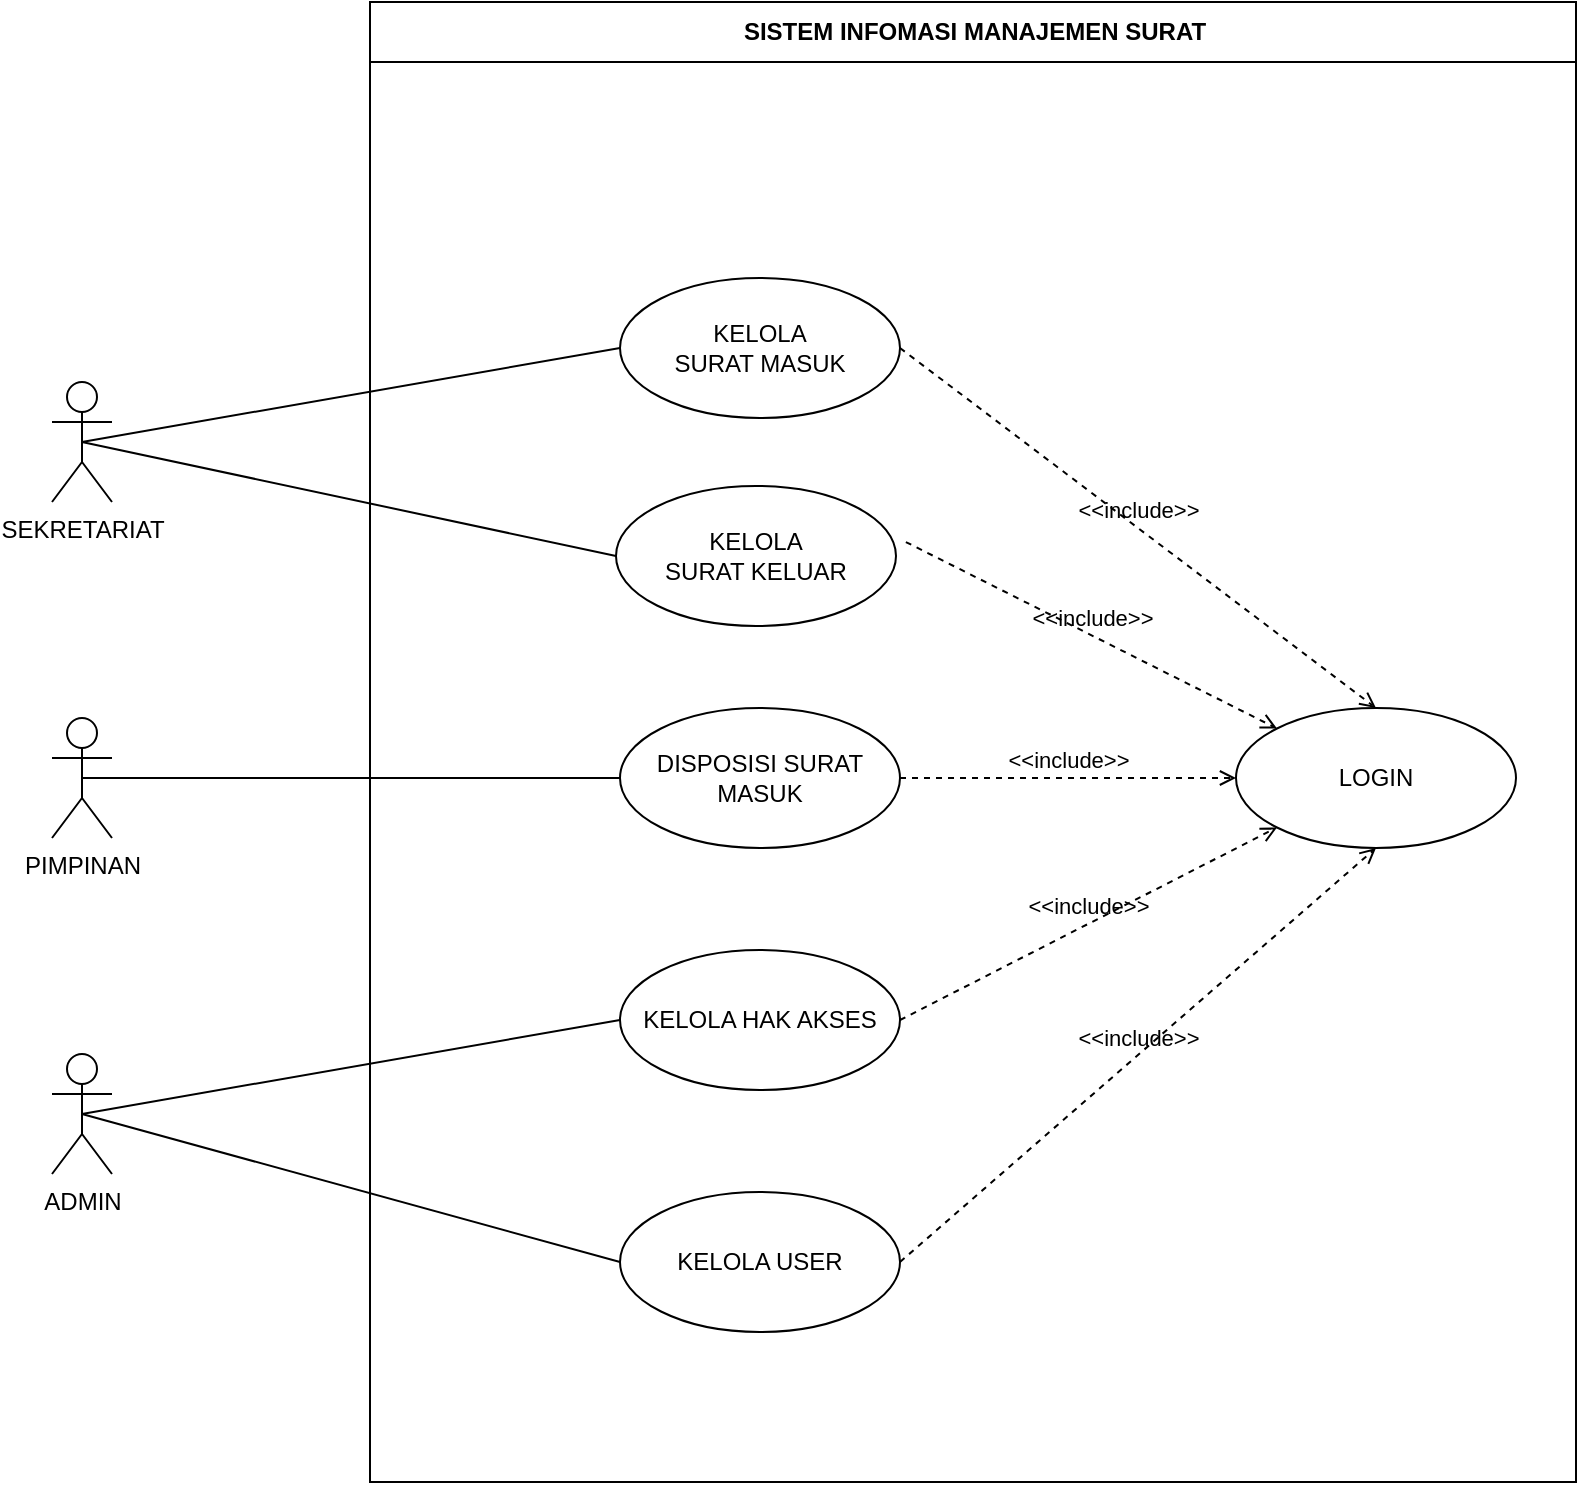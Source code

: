<mxfile version="20.1.1" type="github">
  <diagram id="ENKg4sMpYyLe6CqvI0Q1" name="Page-2">
    <mxGraphModel dx="1566" dy="1096" grid="0" gridSize="10" guides="1" tooltips="1" connect="1" arrows="1" fold="1" page="0" pageScale="1" pageWidth="850" pageHeight="1100" math="0" shadow="0">
      <root>
        <mxCell id="0" />
        <mxCell id="1" parent="0" />
        <mxCell id="kKK-9EgUeei59JqBfIfj-16" value="SISTEM INFOMASI MANAJEMEN SURAT" style="swimlane;fontStyle=1;align=center;horizontal=1;startSize=30;collapsible=0;html=1;" parent="1" vertex="1">
          <mxGeometry x="194" y="-50" width="603" height="740" as="geometry" />
        </mxCell>
        <mxCell id="kKK-9EgUeei59JqBfIfj-40" value="&lt;div&gt;KELOLA &lt;br&gt;&lt;/div&gt;&lt;div&gt;SURAT MASUK&lt;/div&gt;" style="ellipse;whiteSpace=wrap;html=1;fillColor=none;strokeColor=default;" parent="kKK-9EgUeei59JqBfIfj-16" vertex="1">
          <mxGeometry x="125" y="138" width="140" height="70" as="geometry" />
        </mxCell>
        <mxCell id="kKK-9EgUeei59JqBfIfj-41" value="&lt;div&gt;KELOLA&lt;/div&gt;&lt;div&gt;SURAT KELUAR&lt;/div&gt;" style="ellipse;whiteSpace=wrap;html=1;fillColor=none;strokeColor=default;" parent="kKK-9EgUeei59JqBfIfj-16" vertex="1">
          <mxGeometry x="123" y="242" width="140" height="70" as="geometry" />
        </mxCell>
        <mxCell id="kKK-9EgUeei59JqBfIfj-30" value="DISPOSISI SURAT MASUK" style="ellipse;whiteSpace=wrap;html=1;fillColor=none;strokeColor=default;" parent="kKK-9EgUeei59JqBfIfj-16" vertex="1">
          <mxGeometry x="125" y="353" width="140" height="70" as="geometry" />
        </mxCell>
        <mxCell id="kKK-9EgUeei59JqBfIfj-52" value="KELOLA HAK AKSES" style="ellipse;whiteSpace=wrap;html=1;fillColor=none;strokeColor=default;" parent="kKK-9EgUeei59JqBfIfj-16" vertex="1">
          <mxGeometry x="125" y="474" width="140" height="70" as="geometry" />
        </mxCell>
        <mxCell id="kKK-9EgUeei59JqBfIfj-53" value="KELOLA USER" style="ellipse;whiteSpace=wrap;html=1;fillColor=none;strokeColor=default;" parent="kKK-9EgUeei59JqBfIfj-16" vertex="1">
          <mxGeometry x="125" y="595" width="140" height="70" as="geometry" />
        </mxCell>
        <mxCell id="kKK-9EgUeei59JqBfIfj-34" value="LOGIN" style="ellipse;whiteSpace=wrap;html=1;fillColor=none;strokeColor=default;" parent="kKK-9EgUeei59JqBfIfj-16" vertex="1">
          <mxGeometry x="433" y="353" width="140" height="70" as="geometry" />
        </mxCell>
        <mxCell id="kKK-9EgUeei59JqBfIfj-36" value="&amp;lt;&amp;lt;include&amp;gt;&amp;gt;" style="edgeStyle=none;html=1;endArrow=open;verticalAlign=bottom;dashed=1;labelBackgroundColor=none;rounded=0;exitX=1.021;exitY=0.643;exitDx=0;exitDy=0;exitPerimeter=0;entryX=0;entryY=0;entryDx=0;entryDy=0;" parent="kKK-9EgUeei59JqBfIfj-16" target="kKK-9EgUeei59JqBfIfj-34" edge="1">
          <mxGeometry width="160" relative="1" as="geometry">
            <mxPoint x="267.94" y="270.01" as="sourcePoint" />
            <mxPoint x="459" y="315" as="targetPoint" />
          </mxGeometry>
        </mxCell>
        <mxCell id="kKK-9EgUeei59JqBfIfj-35" value="&amp;lt;&amp;lt;include&amp;gt;&amp;gt;" style="edgeStyle=none;html=1;endArrow=open;verticalAlign=bottom;dashed=1;labelBackgroundColor=none;rounded=0;exitX=1;exitY=0.5;exitDx=0;exitDy=0;entryX=0;entryY=0.5;entryDx=0;entryDy=0;" parent="kKK-9EgUeei59JqBfIfj-16" source="kKK-9EgUeei59JqBfIfj-30" target="kKK-9EgUeei59JqBfIfj-34" edge="1">
          <mxGeometry width="160" relative="1" as="geometry">
            <mxPoint x="159" y="527" as="sourcePoint" />
            <mxPoint x="319" y="527" as="targetPoint" />
          </mxGeometry>
        </mxCell>
        <mxCell id="kKK-9EgUeei59JqBfIfj-46" value="&amp;lt;&amp;lt;include&amp;gt;&amp;gt;" style="edgeStyle=none;html=1;endArrow=open;verticalAlign=bottom;dashed=1;labelBackgroundColor=none;rounded=0;entryX=0;entryY=1;entryDx=0;entryDy=0;exitX=1;exitY=0.5;exitDx=0;exitDy=0;" parent="kKK-9EgUeei59JqBfIfj-16" source="kKK-9EgUeei59JqBfIfj-52" target="kKK-9EgUeei59JqBfIfj-34" edge="1">
          <mxGeometry width="160" relative="1" as="geometry">
            <mxPoint x="276" y="453" as="sourcePoint" />
            <mxPoint x="474" y="473" as="targetPoint" />
          </mxGeometry>
        </mxCell>
        <mxCell id="KPNC4NThqTOK_JKKGGno-3" value="&amp;lt;&amp;lt;include&amp;gt;&amp;gt;" style="edgeStyle=none;html=1;endArrow=open;verticalAlign=bottom;dashed=1;labelBackgroundColor=none;rounded=0;exitX=1;exitY=0.5;exitDx=0;exitDy=0;entryX=0.5;entryY=0;entryDx=0;entryDy=0;" edge="1" parent="kKK-9EgUeei59JqBfIfj-16" source="kKK-9EgUeei59JqBfIfj-40" target="kKK-9EgUeei59JqBfIfj-34">
          <mxGeometry width="160" relative="1" as="geometry">
            <mxPoint x="297" y="167" as="sourcePoint" />
            <mxPoint x="457" y="167" as="targetPoint" />
          </mxGeometry>
        </mxCell>
        <mxCell id="KPNC4NThqTOK_JKKGGno-5" value="&amp;lt;&amp;lt;include&amp;gt;&amp;gt;" style="edgeStyle=none;html=1;endArrow=open;verticalAlign=bottom;dashed=1;labelBackgroundColor=none;rounded=0;exitX=1;exitY=0.5;exitDx=0;exitDy=0;entryX=0.5;entryY=1;entryDx=0;entryDy=0;" edge="1" parent="kKK-9EgUeei59JqBfIfj-16" source="kKK-9EgUeei59JqBfIfj-53" target="kKK-9EgUeei59JqBfIfj-34">
          <mxGeometry width="160" relative="1" as="geometry">
            <mxPoint x="355" y="570" as="sourcePoint" />
            <mxPoint x="515" y="570" as="targetPoint" />
          </mxGeometry>
        </mxCell>
        <mxCell id="kKK-9EgUeei59JqBfIfj-28" value="SEKRETARIAT" style="shape=umlActor;html=1;verticalLabelPosition=bottom;verticalAlign=top;align=center;" parent="1" vertex="1">
          <mxGeometry x="35" y="140" width="30" height="60" as="geometry" />
        </mxCell>
        <mxCell id="kKK-9EgUeei59JqBfIfj-31" value="PIMPINAN" style="shape=umlActor;html=1;verticalLabelPosition=bottom;verticalAlign=top;align=center;" parent="1" vertex="1">
          <mxGeometry x="35" y="308" width="30" height="60" as="geometry" />
        </mxCell>
        <mxCell id="kKK-9EgUeei59JqBfIfj-32" value="" style="edgeStyle=none;html=1;endArrow=none;verticalAlign=bottom;rounded=0;entryX=0;entryY=0.5;entryDx=0;entryDy=0;exitX=0.5;exitY=0.5;exitDx=0;exitDy=0;exitPerimeter=0;" parent="1" source="kKK-9EgUeei59JqBfIfj-28" target="kKK-9EgUeei59JqBfIfj-41" edge="1">
          <mxGeometry width="160" relative="1" as="geometry">
            <mxPoint x="154" y="224" as="sourcePoint" />
            <mxPoint x="319" y="210" as="targetPoint" />
          </mxGeometry>
        </mxCell>
        <mxCell id="kKK-9EgUeei59JqBfIfj-33" value="" style="edgeStyle=none;html=1;endArrow=none;verticalAlign=bottom;rounded=0;entryX=0;entryY=0.5;entryDx=0;entryDy=0;exitX=0.5;exitY=0.5;exitDx=0;exitDy=0;exitPerimeter=0;" parent="1" source="kKK-9EgUeei59JqBfIfj-31" target="kKK-9EgUeei59JqBfIfj-30" edge="1">
          <mxGeometry width="160" relative="1" as="geometry">
            <mxPoint x="169" y="471" as="sourcePoint" />
            <mxPoint x="329" y="471" as="targetPoint" />
          </mxGeometry>
        </mxCell>
        <mxCell id="kKK-9EgUeei59JqBfIfj-43" value="ADMIN" style="shape=umlActor;html=1;verticalLabelPosition=bottom;verticalAlign=top;align=center;" parent="1" vertex="1">
          <mxGeometry x="35" y="476" width="30" height="60" as="geometry" />
        </mxCell>
        <mxCell id="kKK-9EgUeei59JqBfIfj-45" value="" style="edgeStyle=none;html=1;endArrow=none;verticalAlign=bottom;rounded=0;exitX=0.5;exitY=0.5;exitDx=0;exitDy=0;exitPerimeter=0;entryX=0;entryY=0.5;entryDx=0;entryDy=0;" parent="1" source="kKK-9EgUeei59JqBfIfj-43" target="kKK-9EgUeei59JqBfIfj-52" edge="1">
          <mxGeometry width="160" relative="1" as="geometry">
            <mxPoint x="83" y="501" as="sourcePoint" />
            <mxPoint x="279" y="425" as="targetPoint" />
          </mxGeometry>
        </mxCell>
        <mxCell id="KPNC4NThqTOK_JKKGGno-2" value="" style="endArrow=none;html=1;rounded=0;exitX=0.5;exitY=0.5;exitDx=0;exitDy=0;exitPerimeter=0;entryX=0;entryY=0.5;entryDx=0;entryDy=0;" edge="1" parent="1" source="kKK-9EgUeei59JqBfIfj-28" target="kKK-9EgUeei59JqBfIfj-40">
          <mxGeometry width="50" height="50" relative="1" as="geometry">
            <mxPoint x="98" y="191" as="sourcePoint" />
            <mxPoint x="148" y="141" as="targetPoint" />
          </mxGeometry>
        </mxCell>
        <mxCell id="KPNC4NThqTOK_JKKGGno-4" value="" style="edgeStyle=none;html=1;endArrow=none;verticalAlign=bottom;rounded=0;exitX=0.5;exitY=0.5;exitDx=0;exitDy=0;exitPerimeter=0;entryX=0;entryY=0.5;entryDx=0;entryDy=0;" edge="1" parent="1" source="kKK-9EgUeei59JqBfIfj-43" target="kKK-9EgUeei59JqBfIfj-53">
          <mxGeometry width="160" relative="1" as="geometry">
            <mxPoint x="79" y="465" as="sourcePoint" />
            <mxPoint x="239" y="465" as="targetPoint" />
          </mxGeometry>
        </mxCell>
      </root>
    </mxGraphModel>
  </diagram>
</mxfile>
